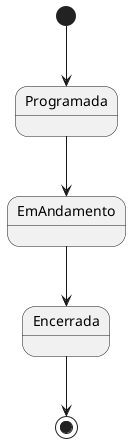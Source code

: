 @startuml

[*] --> Programada
Programada --> EmAndamento
EmAndamento --> Encerrada
Encerrada --> [*]

@enduml